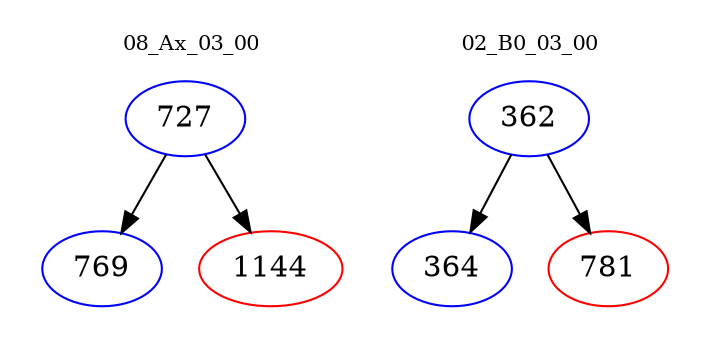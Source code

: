 digraph{
subgraph cluster_0 {
color = white
label = "08_Ax_03_00";
fontsize=10;
T0_727 [label="727", color="blue"]
T0_727 -> T0_769 [color="black"]
T0_769 [label="769", color="blue"]
T0_727 -> T0_1144 [color="black"]
T0_1144 [label="1144", color="red"]
}
subgraph cluster_1 {
color = white
label = "02_B0_03_00";
fontsize=10;
T1_362 [label="362", color="blue"]
T1_362 -> T1_364 [color="black"]
T1_364 [label="364", color="blue"]
T1_362 -> T1_781 [color="black"]
T1_781 [label="781", color="red"]
}
}
